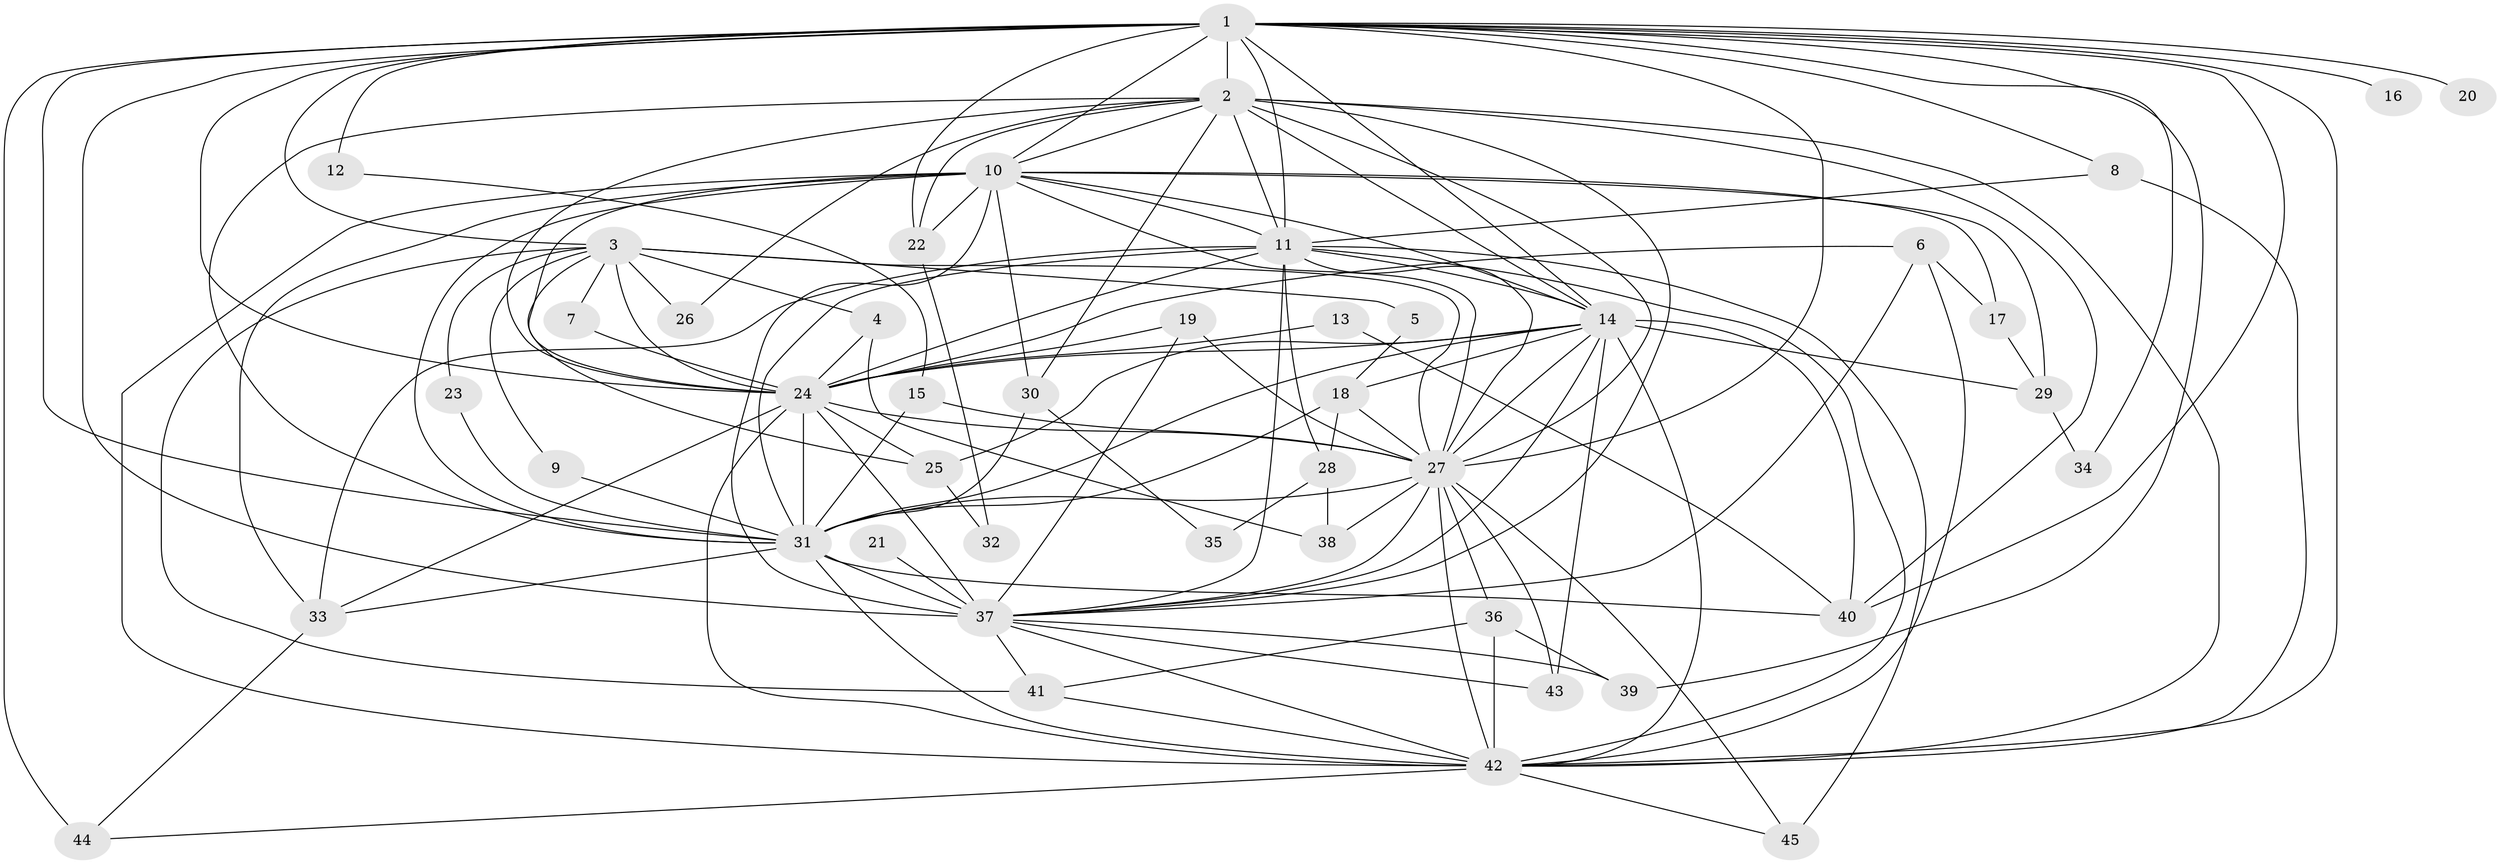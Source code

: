 // original degree distribution, {24: 0.011111111111111112, 18: 0.022222222222222223, 21: 0.011111111111111112, 19: 0.011111111111111112, 22: 0.022222222222222223, 15: 0.011111111111111112, 20: 0.011111111111111112, 17: 0.011111111111111112, 4: 0.07777777777777778, 3: 0.12222222222222222, 12: 0.011111111111111112, 6: 0.011111111111111112, 2: 0.6111111111111112, 5: 0.05555555555555555}
// Generated by graph-tools (version 1.1) at 2025/01/03/09/25 03:01:35]
// undirected, 45 vertices, 132 edges
graph export_dot {
graph [start="1"]
  node [color=gray90,style=filled];
  1;
  2;
  3;
  4;
  5;
  6;
  7;
  8;
  9;
  10;
  11;
  12;
  13;
  14;
  15;
  16;
  17;
  18;
  19;
  20;
  21;
  22;
  23;
  24;
  25;
  26;
  27;
  28;
  29;
  30;
  31;
  32;
  33;
  34;
  35;
  36;
  37;
  38;
  39;
  40;
  41;
  42;
  43;
  44;
  45;
  1 -- 2 [weight=1.0];
  1 -- 3 [weight=1.0];
  1 -- 8 [weight=1.0];
  1 -- 10 [weight=1.0];
  1 -- 11 [weight=1.0];
  1 -- 12 [weight=1.0];
  1 -- 14 [weight=1.0];
  1 -- 16 [weight=1.0];
  1 -- 20 [weight=1.0];
  1 -- 22 [weight=2.0];
  1 -- 24 [weight=1.0];
  1 -- 27 [weight=1.0];
  1 -- 31 [weight=1.0];
  1 -- 34 [weight=1.0];
  1 -- 37 [weight=2.0];
  1 -- 39 [weight=1.0];
  1 -- 40 [weight=1.0];
  1 -- 42 [weight=1.0];
  1 -- 44 [weight=1.0];
  2 -- 10 [weight=1.0];
  2 -- 11 [weight=1.0];
  2 -- 14 [weight=4.0];
  2 -- 22 [weight=1.0];
  2 -- 24 [weight=3.0];
  2 -- 26 [weight=1.0];
  2 -- 27 [weight=1.0];
  2 -- 30 [weight=1.0];
  2 -- 31 [weight=1.0];
  2 -- 37 [weight=1.0];
  2 -- 40 [weight=1.0];
  2 -- 42 [weight=1.0];
  3 -- 4 [weight=1.0];
  3 -- 5 [weight=1.0];
  3 -- 7 [weight=1.0];
  3 -- 9 [weight=1.0];
  3 -- 23 [weight=1.0];
  3 -- 24 [weight=2.0];
  3 -- 25 [weight=1.0];
  3 -- 26 [weight=1.0];
  3 -- 27 [weight=1.0];
  3 -- 41 [weight=1.0];
  4 -- 24 [weight=1.0];
  4 -- 38 [weight=1.0];
  5 -- 18 [weight=1.0];
  6 -- 17 [weight=1.0];
  6 -- 24 [weight=1.0];
  6 -- 37 [weight=1.0];
  6 -- 42 [weight=1.0];
  7 -- 24 [weight=1.0];
  8 -- 11 [weight=1.0];
  8 -- 42 [weight=2.0];
  9 -- 31 [weight=1.0];
  10 -- 11 [weight=1.0];
  10 -- 14 [weight=1.0];
  10 -- 17 [weight=1.0];
  10 -- 22 [weight=1.0];
  10 -- 24 [weight=2.0];
  10 -- 27 [weight=1.0];
  10 -- 29 [weight=1.0];
  10 -- 30 [weight=1.0];
  10 -- 31 [weight=2.0];
  10 -- 33 [weight=1.0];
  10 -- 37 [weight=1.0];
  10 -- 42 [weight=1.0];
  11 -- 14 [weight=1.0];
  11 -- 24 [weight=2.0];
  11 -- 27 [weight=1.0];
  11 -- 28 [weight=1.0];
  11 -- 31 [weight=2.0];
  11 -- 33 [weight=1.0];
  11 -- 37 [weight=1.0];
  11 -- 42 [weight=1.0];
  11 -- 45 [weight=1.0];
  12 -- 15 [weight=1.0];
  13 -- 24 [weight=1.0];
  13 -- 40 [weight=1.0];
  14 -- 18 [weight=1.0];
  14 -- 24 [weight=1.0];
  14 -- 25 [weight=1.0];
  14 -- 27 [weight=2.0];
  14 -- 29 [weight=1.0];
  14 -- 31 [weight=1.0];
  14 -- 37 [weight=1.0];
  14 -- 40 [weight=1.0];
  14 -- 42 [weight=1.0];
  14 -- 43 [weight=1.0];
  15 -- 27 [weight=1.0];
  15 -- 31 [weight=1.0];
  17 -- 29 [weight=1.0];
  18 -- 27 [weight=1.0];
  18 -- 28 [weight=1.0];
  18 -- 31 [weight=1.0];
  19 -- 24 [weight=1.0];
  19 -- 27 [weight=1.0];
  19 -- 37 [weight=1.0];
  21 -- 37 [weight=1.0];
  22 -- 32 [weight=1.0];
  23 -- 31 [weight=1.0];
  24 -- 25 [weight=1.0];
  24 -- 27 [weight=1.0];
  24 -- 31 [weight=1.0];
  24 -- 33 [weight=1.0];
  24 -- 37 [weight=2.0];
  24 -- 42 [weight=2.0];
  25 -- 32 [weight=1.0];
  27 -- 31 [weight=1.0];
  27 -- 36 [weight=1.0];
  27 -- 37 [weight=1.0];
  27 -- 38 [weight=1.0];
  27 -- 42 [weight=2.0];
  27 -- 43 [weight=2.0];
  27 -- 45 [weight=1.0];
  28 -- 35 [weight=1.0];
  28 -- 38 [weight=1.0];
  29 -- 34 [weight=1.0];
  30 -- 31 [weight=1.0];
  30 -- 35 [weight=1.0];
  31 -- 33 [weight=1.0];
  31 -- 37 [weight=4.0];
  31 -- 40 [weight=1.0];
  31 -- 42 [weight=1.0];
  33 -- 44 [weight=1.0];
  36 -- 39 [weight=1.0];
  36 -- 41 [weight=1.0];
  36 -- 42 [weight=2.0];
  37 -- 39 [weight=1.0];
  37 -- 41 [weight=1.0];
  37 -- 42 [weight=1.0];
  37 -- 43 [weight=1.0];
  41 -- 42 [weight=1.0];
  42 -- 44 [weight=1.0];
  42 -- 45 [weight=1.0];
}

